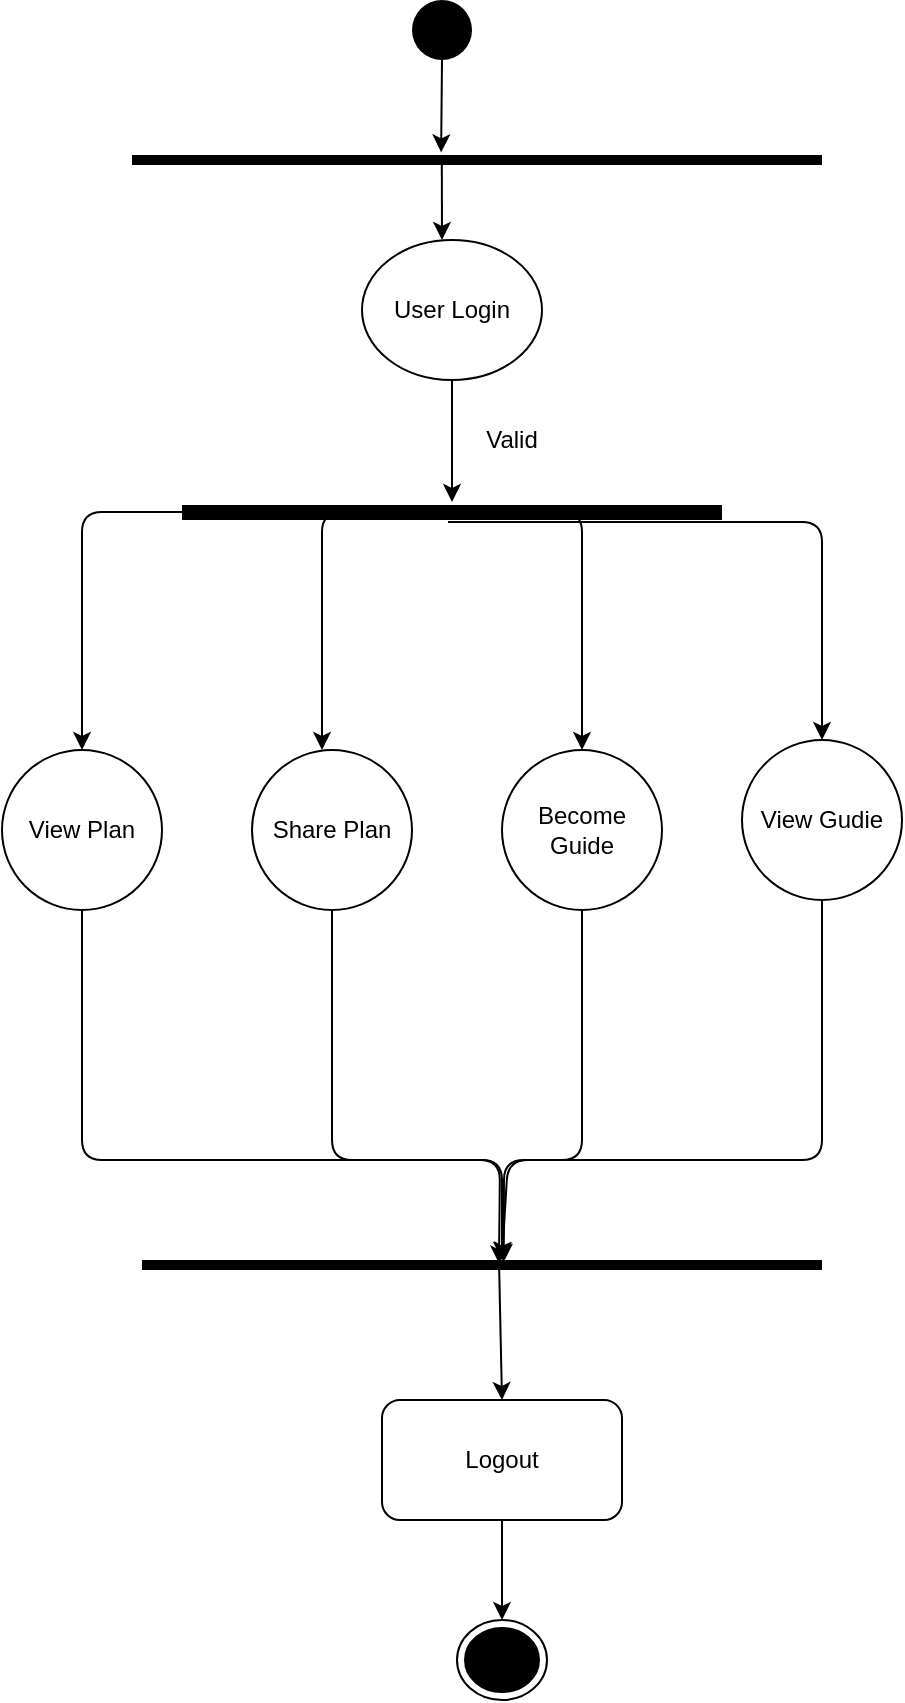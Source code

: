 <mxfile version="13.9.9" type="device"><diagram id="0vivz_vMWs7Ua9WHxIDY" name="Page-1"><mxGraphModel dx="1024" dy="592" grid="1" gridSize="10" guides="1" tooltips="1" connect="1" arrows="1" fold="1" page="1" pageScale="1" pageWidth="850" pageHeight="1100" math="0" shadow="0"><root><mxCell id="0"/><mxCell id="1" parent="0"/><mxCell id="iLfwtx7MnQQPMq5-QGuE-1" value="" style="ellipse;fillColor=#000000;strokeColor=none;" vertex="1" parent="1"><mxGeometry x="395" y="60" width="30" height="30" as="geometry"/></mxCell><mxCell id="iLfwtx7MnQQPMq5-QGuE-2" value="" style="html=1;points=[];perimeter=orthogonalPerimeter;fillColor=#000000;strokeColor=none;rotation=90;" vertex="1" parent="1"><mxGeometry x="425" y="-32.5" width="5" height="345" as="geometry"/></mxCell><mxCell id="iLfwtx7MnQQPMq5-QGuE-3" value="" style="endArrow=classic;html=1;exitX=0.5;exitY=1;exitDx=0;exitDy=0;entryX=-0.26;entryY=0.552;entryDx=0;entryDy=0;entryPerimeter=0;" edge="1" parent="1" source="iLfwtx7MnQQPMq5-QGuE-1" target="iLfwtx7MnQQPMq5-QGuE-2"><mxGeometry width="50" height="50" relative="1" as="geometry"><mxPoint x="400" y="330" as="sourcePoint"/><mxPoint x="450" y="280" as="targetPoint"/></mxGeometry></mxCell><mxCell id="iLfwtx7MnQQPMq5-QGuE-4" value="User Login" style="ellipse;whiteSpace=wrap;html=1;" vertex="1" parent="1"><mxGeometry x="370" y="180" width="90" height="70" as="geometry"/></mxCell><mxCell id="iLfwtx7MnQQPMq5-QGuE-5" value="" style="endArrow=classic;html=1;exitX=0.5;exitY=0.551;exitDx=0;exitDy=0;exitPerimeter=0;" edge="1" parent="1" source="iLfwtx7MnQQPMq5-QGuE-2"><mxGeometry width="50" height="50" relative="1" as="geometry"><mxPoint x="400" y="330" as="sourcePoint"/><mxPoint x="410" y="180" as="targetPoint"/></mxGeometry></mxCell><mxCell id="iLfwtx7MnQQPMq5-QGuE-6" value="Valid" style="text;html=1;strokeColor=none;fillColor=none;align=center;verticalAlign=middle;whiteSpace=wrap;rounded=0;" vertex="1" parent="1"><mxGeometry x="425" y="270" width="40" height="20" as="geometry"/></mxCell><mxCell id="iLfwtx7MnQQPMq5-QGuE-7" value="View Plan" style="ellipse;whiteSpace=wrap;html=1;" vertex="1" parent="1"><mxGeometry x="190" y="435" width="80" height="80" as="geometry"/></mxCell><mxCell id="iLfwtx7MnQQPMq5-QGuE-8" value="" style="endArrow=classic;html=1;exitX=0.5;exitY=1;exitDx=0;exitDy=0;" edge="1" parent="1" source="iLfwtx7MnQQPMq5-QGuE-4"><mxGeometry width="50" height="50" relative="1" as="geometry"><mxPoint x="400" y="310" as="sourcePoint"/><mxPoint x="415" y="311" as="targetPoint"/></mxGeometry></mxCell><mxCell id="iLfwtx7MnQQPMq5-QGuE-9" value="Share Plan" style="ellipse;whiteSpace=wrap;html=1;" vertex="1" parent="1"><mxGeometry x="315" y="435" width="80" height="80" as="geometry"/></mxCell><mxCell id="iLfwtx7MnQQPMq5-QGuE-10" value="Become Guide" style="ellipse;whiteSpace=wrap;html=1;" vertex="1" parent="1"><mxGeometry x="440" y="435" width="80" height="80" as="geometry"/></mxCell><mxCell id="iLfwtx7MnQQPMq5-QGuE-11" value="View Gudie" style="ellipse;whiteSpace=wrap;html=1;" vertex="1" parent="1"><mxGeometry x="560" y="430" width="80" height="80" as="geometry"/></mxCell><mxCell id="iLfwtx7MnQQPMq5-QGuE-12" value="" style="endArrow=classic;html=1;entryX=0.5;entryY=0;entryDx=0;entryDy=0;" edge="1" parent="1" target="iLfwtx7MnQQPMq5-QGuE-7"><mxGeometry width="50" height="50" relative="1" as="geometry"><mxPoint x="310" y="316" as="sourcePoint"/><mxPoint x="450" y="290" as="targetPoint"/><Array as="points"><mxPoint x="230" y="316"/></Array></mxGeometry></mxCell><mxCell id="iLfwtx7MnQQPMq5-QGuE-13" value="" style="endArrow=classic;html=1;" edge="1" parent="1"><mxGeometry width="50" height="50" relative="1" as="geometry"><mxPoint x="412" y="316" as="sourcePoint"/><mxPoint x="350" y="435" as="targetPoint"/><Array as="points"><mxPoint x="350" y="316"/></Array></mxGeometry></mxCell><mxCell id="iLfwtx7MnQQPMq5-QGuE-14" value="" style="endArrow=classic;html=1;entryX=0.5;entryY=0;entryDx=0;entryDy=0;" edge="1" parent="1" target="iLfwtx7MnQQPMq5-QGuE-10"><mxGeometry width="50" height="50" relative="1" as="geometry"><mxPoint x="416" y="316" as="sourcePoint"/><mxPoint x="450" y="290" as="targetPoint"/><Array as="points"><mxPoint x="480" y="316"/></Array></mxGeometry></mxCell><mxCell id="iLfwtx7MnQQPMq5-QGuE-15" value="" style="endArrow=classic;html=1;entryX=0.5;entryY=0;entryDx=0;entryDy=0;" edge="1" parent="1" target="iLfwtx7MnQQPMq5-QGuE-11"><mxGeometry width="50" height="50" relative="1" as="geometry"><mxPoint x="413" y="321" as="sourcePoint"/><mxPoint x="450" y="290" as="targetPoint"/><Array as="points"><mxPoint x="520" y="321"/><mxPoint x="600" y="321"/></Array></mxGeometry></mxCell><mxCell id="iLfwtx7MnQQPMq5-QGuE-23" value="" style="html=1;points=[];perimeter=orthogonalPerimeter;fillColor=#000000;strokeColor=none;direction=south;" vertex="1" parent="1"><mxGeometry x="280" y="312.5" width="270" height="7.5" as="geometry"/></mxCell><mxCell id="iLfwtx7MnQQPMq5-QGuE-24" value="" style="html=1;points=[];perimeter=orthogonalPerimeter;fillColor=#000000;strokeColor=none;direction=south;" vertex="1" parent="1"><mxGeometry x="260" y="690" width="340" height="5" as="geometry"/></mxCell><mxCell id="iLfwtx7MnQQPMq5-QGuE-25" value="" style="endArrow=classic;html=1;exitX=0.5;exitY=1;exitDx=0;exitDy=0;entryX=0.36;entryY=0.475;entryDx=0;entryDy=0;entryPerimeter=0;" edge="1" parent="1" source="iLfwtx7MnQQPMq5-QGuE-7" target="iLfwtx7MnQQPMq5-QGuE-24"><mxGeometry width="50" height="50" relative="1" as="geometry"><mxPoint x="400" y="770" as="sourcePoint"/><mxPoint x="450" y="720" as="targetPoint"/><Array as="points"><mxPoint x="230" y="640"/><mxPoint x="439" y="640"/></Array></mxGeometry></mxCell><mxCell id="iLfwtx7MnQQPMq5-QGuE-26" value="" style="endArrow=classic;html=1;exitX=0.5;exitY=1;exitDx=0;exitDy=0;" edge="1" parent="1" source="iLfwtx7MnQQPMq5-QGuE-9"><mxGeometry width="50" height="50" relative="1" as="geometry"><mxPoint x="400" y="770" as="sourcePoint"/><mxPoint x="440" y="690" as="targetPoint"/><Array as="points"><mxPoint x="355" y="640"/><mxPoint x="440" y="640"/></Array></mxGeometry></mxCell><mxCell id="iLfwtx7MnQQPMq5-QGuE-27" value="" style="endArrow=classic;html=1;exitX=0.5;exitY=1;exitDx=0;exitDy=0;entryX=0.2;entryY=0.468;entryDx=0;entryDy=0;entryPerimeter=0;" edge="1" parent="1" source="iLfwtx7MnQQPMq5-QGuE-10" target="iLfwtx7MnQQPMq5-QGuE-24"><mxGeometry width="50" height="50" relative="1" as="geometry"><mxPoint x="400" y="770" as="sourcePoint"/><mxPoint x="450" y="720" as="targetPoint"/><Array as="points"><mxPoint x="480" y="640"/><mxPoint x="441" y="640"/></Array></mxGeometry></mxCell><mxCell id="iLfwtx7MnQQPMq5-QGuE-28" value="" style="endArrow=classic;html=1;exitX=0.5;exitY=1;exitDx=0;exitDy=0;" edge="1" parent="1" source="iLfwtx7MnQQPMq5-QGuE-11"><mxGeometry width="50" height="50" relative="1" as="geometry"><mxPoint x="430" y="670" as="sourcePoint"/><mxPoint x="440" y="690" as="targetPoint"/><Array as="points"><mxPoint x="600" y="640"/><mxPoint x="443" y="640"/></Array></mxGeometry></mxCell><mxCell id="iLfwtx7MnQQPMq5-QGuE-30" value="Logout" style="rounded=1;whiteSpace=wrap;html=1;" vertex="1" parent="1"><mxGeometry x="380" y="760" width="120" height="60" as="geometry"/></mxCell><mxCell id="iLfwtx7MnQQPMq5-QGuE-31" value="" style="endArrow=classic;html=1;exitX=0.12;exitY=0.475;exitDx=0;exitDy=0;exitPerimeter=0;entryX=0.5;entryY=0;entryDx=0;entryDy=0;" edge="1" parent="1" source="iLfwtx7MnQQPMq5-QGuE-24" target="iLfwtx7MnQQPMq5-QGuE-30"><mxGeometry width="50" height="50" relative="1" as="geometry"><mxPoint x="400" y="660" as="sourcePoint"/><mxPoint x="440" y="740" as="targetPoint"/></mxGeometry></mxCell><mxCell id="iLfwtx7MnQQPMq5-QGuE-33" value="" style="ellipse;html=1;shape=endState;fillColor=#000000;strokeColor=#000000;" vertex="1" parent="1"><mxGeometry x="417.5" y="870" width="45" height="40" as="geometry"/></mxCell><mxCell id="iLfwtx7MnQQPMq5-QGuE-34" value="" style="endArrow=classic;html=1;exitX=0.5;exitY=1;exitDx=0;exitDy=0;entryX=0.5;entryY=0;entryDx=0;entryDy=0;" edge="1" parent="1" source="iLfwtx7MnQQPMq5-QGuE-30" target="iLfwtx7MnQQPMq5-QGuE-33"><mxGeometry width="50" height="50" relative="1" as="geometry"><mxPoint x="400" y="770" as="sourcePoint"/><mxPoint x="450" y="720" as="targetPoint"/></mxGeometry></mxCell></root></mxGraphModel></diagram></mxfile>